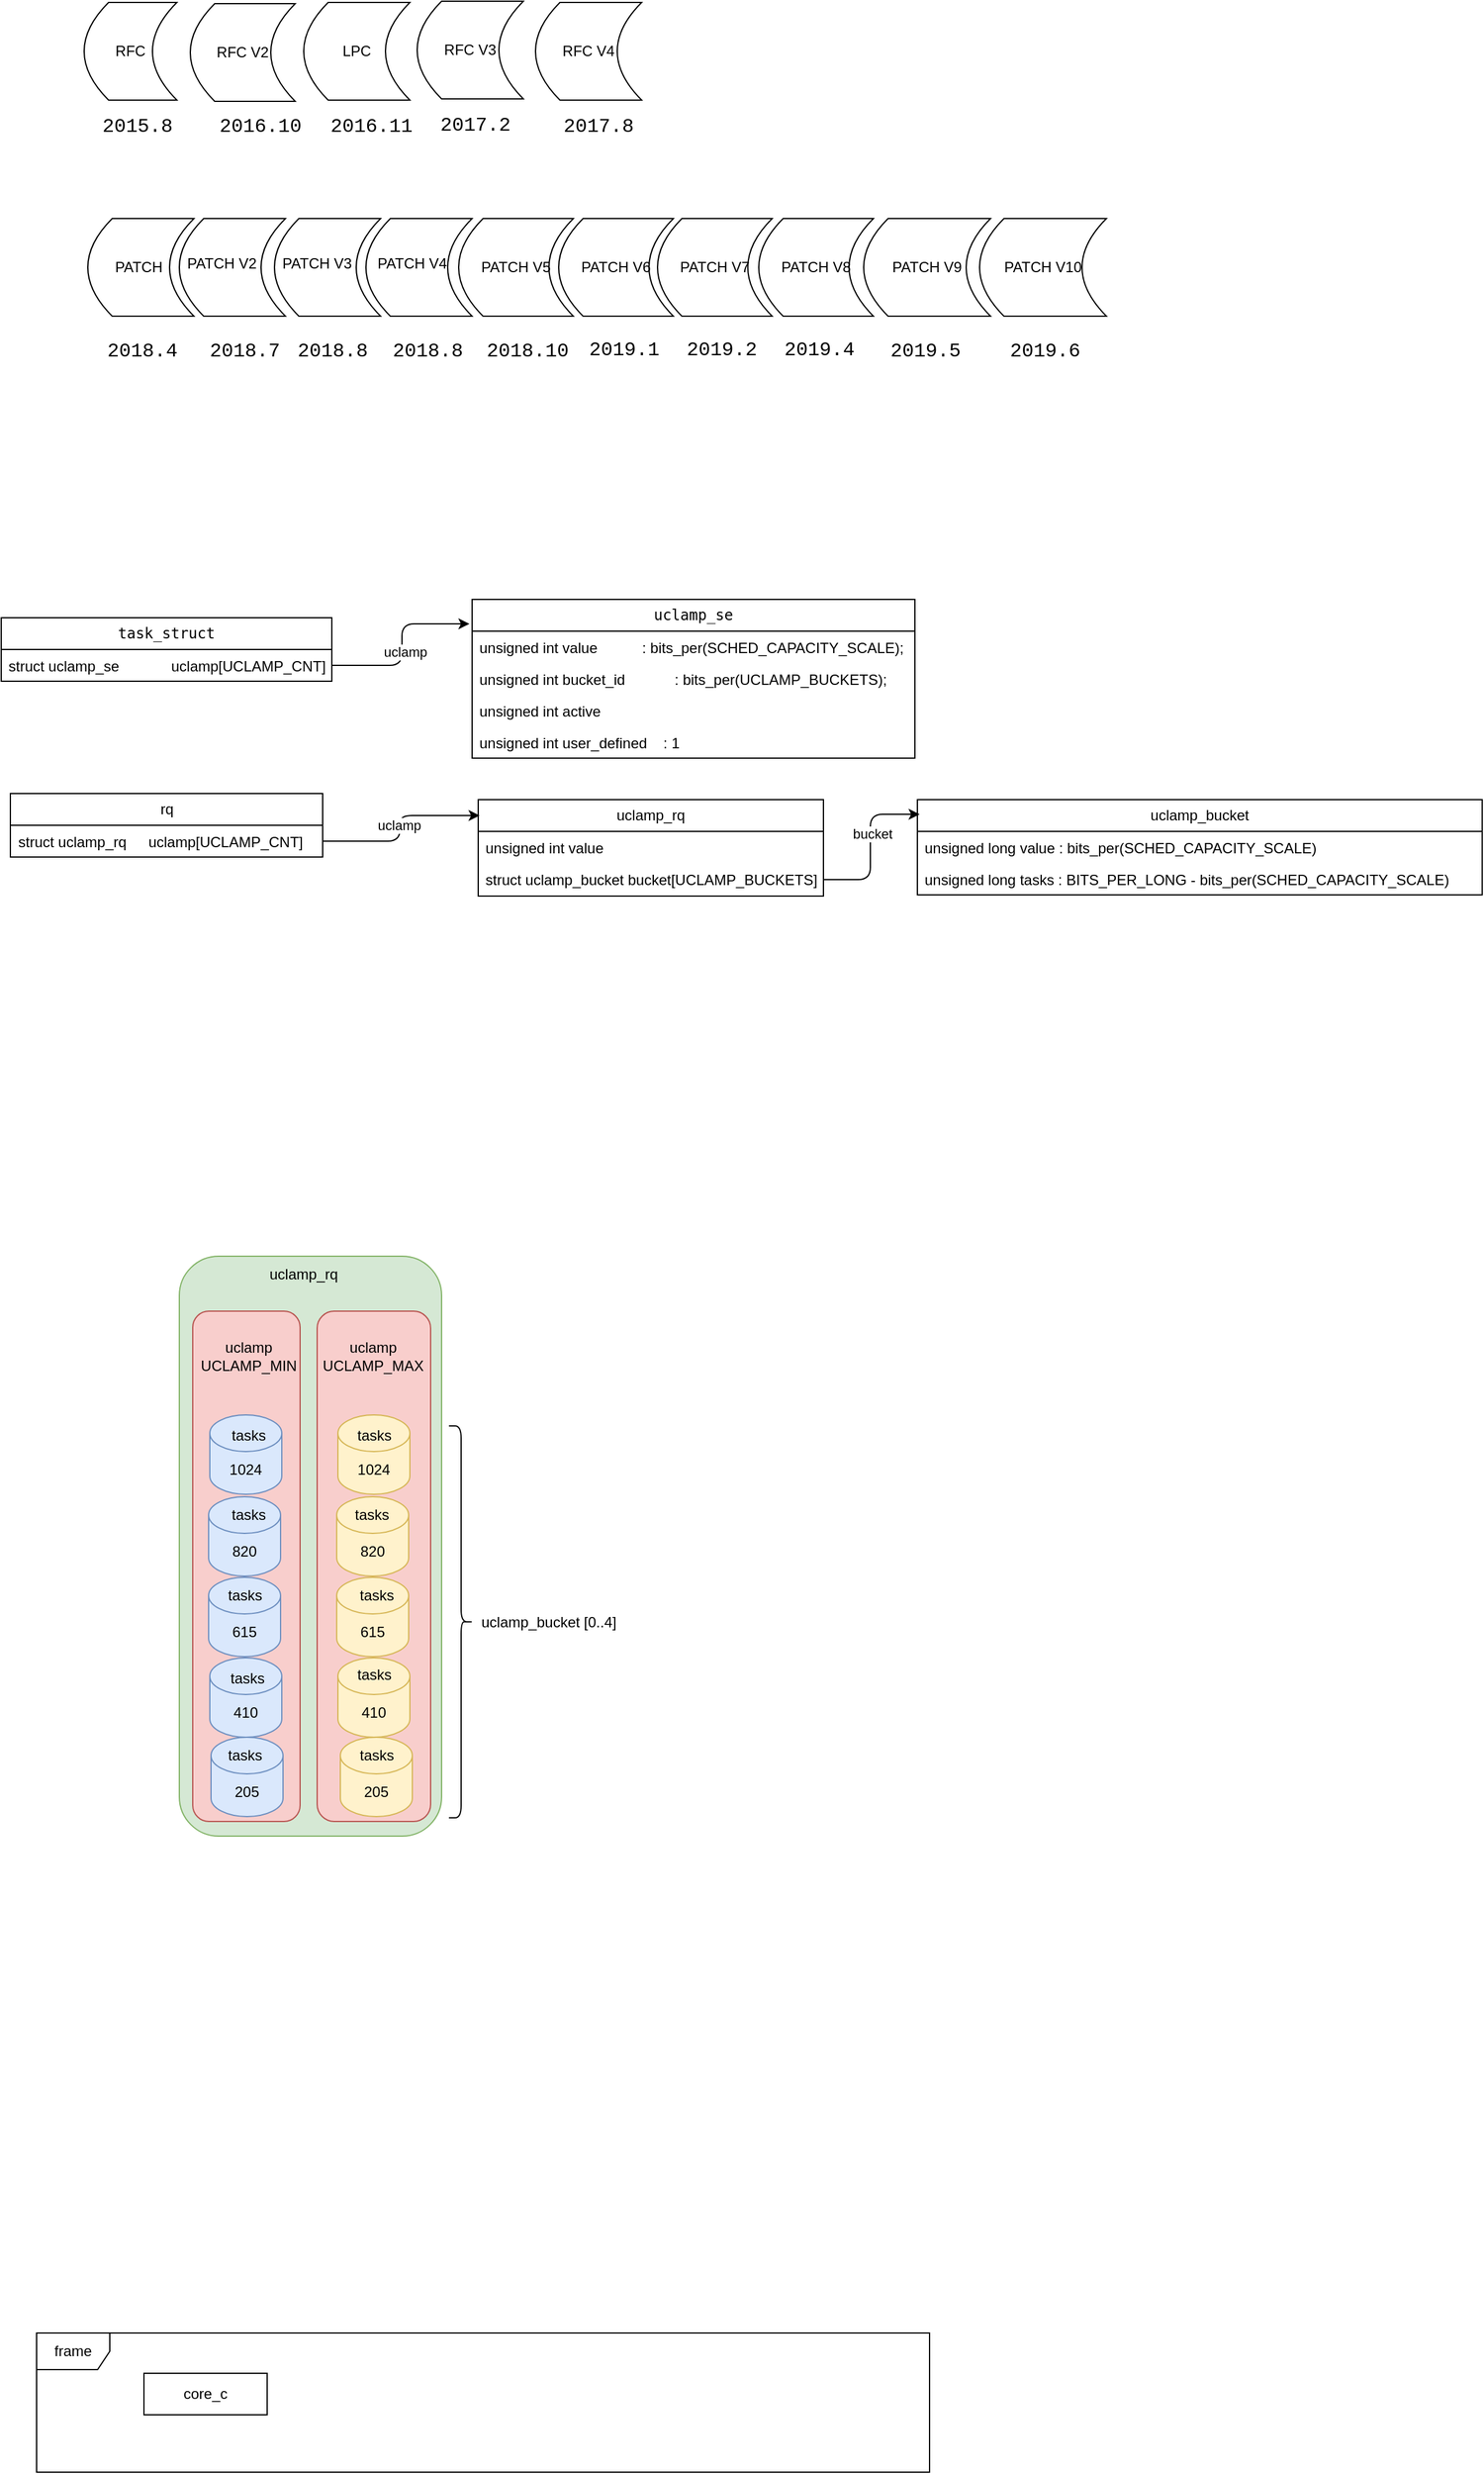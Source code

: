 <mxfile version="24.0.7" type="github">
  <diagram name="第 1 页" id="e5x21kg7gF92nxbEfZdq">
    <mxGraphModel dx="1690" dy="538" grid="0" gridSize="10" guides="1" tooltips="1" connect="1" arrows="1" fold="1" page="0" pageScale="1" pageWidth="827" pageHeight="1169" math="0" shadow="0">
      <root>
        <mxCell id="0" />
        <mxCell id="1" parent="0" />
        <mxCell id="yG9WN5KvBpkxPedQXZVm-14" value="" style="rounded=1;whiteSpace=wrap;html=1;fillColor=#d5e8d4;strokeColor=#82b366;" parent="1" vertex="1">
          <mxGeometry x="80" y="1208" width="215" height="475" as="geometry" />
        </mxCell>
        <mxCell id="JlvelSGT45dtCNbBCXED-2" value="RFC" style="shape=dataStorage;whiteSpace=wrap;html=1;fixedSize=1;" parent="1" vertex="1">
          <mxGeometry x="2" y="181" width="76" height="80" as="geometry" />
        </mxCell>
        <mxCell id="JlvelSGT45dtCNbBCXED-5" value="RFC V2" style="shape=dataStorage;whiteSpace=wrap;html=1;fixedSize=1;" parent="1" vertex="1">
          <mxGeometry x="89" y="182" width="86" height="80" as="geometry" />
        </mxCell>
        <mxCell id="JlvelSGT45dtCNbBCXED-6" value="RFC V3" style="shape=dataStorage;whiteSpace=wrap;html=1;fixedSize=1;" parent="1" vertex="1">
          <mxGeometry x="275" y="180" width="87" height="80" as="geometry" />
        </mxCell>
        <mxCell id="JlvelSGT45dtCNbBCXED-7" value="RFC V4" style="shape=dataStorage;whiteSpace=wrap;html=1;fixedSize=1;" parent="1" vertex="1">
          <mxGeometry x="372" y="181" width="87" height="80" as="geometry" />
        </mxCell>
        <mxCell id="JlvelSGT45dtCNbBCXED-8" value="&lt;span style=&quot;color: rgb(0, 0, 0); font-family: courier, monospace; font-size: medium; font-style: normal; font-variant-ligatures: normal; font-variant-caps: normal; font-weight: 400; letter-spacing: normal; orphans: 2; text-align: start; text-indent: 0px; text-transform: none; widows: 2; word-spacing: 0px; -webkit-text-stroke-width: 0px; white-space: normal; text-decoration-thickness: initial; text-decoration-style: initial; text-decoration-color: initial; display: inline !important; float: none;&quot;&gt;2015.8&lt;/span&gt;" style="text;whiteSpace=wrap;html=1;" parent="1" vertex="1">
          <mxGeometry x="15" y="267" width="42" height="31" as="geometry" />
        </mxCell>
        <mxCell id="JlvelSGT45dtCNbBCXED-9" value="&lt;font size=&quot;3&quot; face=&quot;courier, monospace&quot;&gt;2017.2&lt;/font&gt;" style="text;whiteSpace=wrap;html=1;" parent="1" vertex="1">
          <mxGeometry x="292" y="266" width="45" height="31" as="geometry" />
        </mxCell>
        <mxCell id="JlvelSGT45dtCNbBCXED-10" value="&lt;span style=&quot;color: rgb(0, 0, 0); font-family: courier, monospace; font-size: medium; font-style: normal; font-variant-ligatures: normal; font-variant-caps: normal; font-weight: 400; letter-spacing: normal; orphans: 2; text-align: start; text-indent: 0px; text-transform: none; widows: 2; word-spacing: 0px; -webkit-text-stroke-width: 0px; white-space: normal; text-decoration-thickness: initial; text-decoration-style: initial; text-decoration-color: initial; display: inline !important; float: none;&quot;&gt;2016.10&lt;/span&gt;" style="text;whiteSpace=wrap;html=1;" parent="1" vertex="1">
          <mxGeometry x="111" y="267" width="42" height="31" as="geometry" />
        </mxCell>
        <mxCell id="JlvelSGT45dtCNbBCXED-12" value="&lt;font size=&quot;3&quot; face=&quot;courier, monospace&quot;&gt;2017.8&lt;/font&gt;" style="text;whiteSpace=wrap;html=1;" parent="1" vertex="1">
          <mxGeometry x="393" y="267" width="45" height="31" as="geometry" />
        </mxCell>
        <mxCell id="JlvelSGT45dtCNbBCXED-13" value="LPC" style="shape=dataStorage;whiteSpace=wrap;html=1;fixedSize=1;" parent="1" vertex="1">
          <mxGeometry x="182" y="181" width="87" height="80" as="geometry" />
        </mxCell>
        <mxCell id="JlvelSGT45dtCNbBCXED-14" value="&lt;span style=&quot;color: rgb(0, 0, 0); font-family: courier, monospace; font-size: medium; font-style: normal; font-variant-ligatures: normal; font-variant-caps: normal; font-weight: 400; letter-spacing: normal; orphans: 2; text-align: start; text-indent: 0px; text-transform: none; widows: 2; word-spacing: 0px; -webkit-text-stroke-width: 0px; white-space: normal; text-decoration-thickness: initial; text-decoration-style: initial; text-decoration-color: initial; display: inline !important; float: none;&quot;&gt;2016.11&lt;/span&gt;" style="text;whiteSpace=wrap;html=1;" parent="1" vertex="1">
          <mxGeometry x="202" y="267" width="42" height="31" as="geometry" />
        </mxCell>
        <mxCell id="JlvelSGT45dtCNbBCXED-15" value="&lt;span style=&quot;color: rgba(0, 0, 0, 0); font-family: monospace; font-size: 0px; text-align: start; text-wrap: nowrap;&quot;&gt;PA&lt;/span&gt;" style="shape=dataStorage;whiteSpace=wrap;html=1;fixedSize=1;" parent="1" vertex="1">
          <mxGeometry x="80" y="358" width="87" height="80" as="geometry" />
        </mxCell>
        <mxCell id="JlvelSGT45dtCNbBCXED-16" value="PATCH&amp;nbsp;" style="shape=dataStorage;whiteSpace=wrap;html=1;fixedSize=1;" parent="1" vertex="1">
          <mxGeometry x="5" y="358" width="87" height="80" as="geometry" />
        </mxCell>
        <mxCell id="JlvelSGT45dtCNbBCXED-18" value="PATCH V2" style="text;html=1;align=center;verticalAlign=middle;whiteSpace=wrap;rounded=0;" parent="1" vertex="1">
          <mxGeometry x="85" y="380" width="60" height="30" as="geometry" />
        </mxCell>
        <mxCell id="JlvelSGT45dtCNbBCXED-19" value="&lt;span style=&quot;color: rgba(0, 0, 0, 0); font-family: monospace; font-size: 0px; text-align: start; text-wrap: nowrap;&quot;&gt;PA&lt;/span&gt;" style="shape=dataStorage;whiteSpace=wrap;html=1;fixedSize=1;" parent="1" vertex="1">
          <mxGeometry x="158" y="358" width="87" height="80" as="geometry" />
        </mxCell>
        <mxCell id="JlvelSGT45dtCNbBCXED-20" value="PATCH V3" style="text;html=1;align=center;verticalAlign=middle;whiteSpace=wrap;rounded=0;" parent="1" vertex="1">
          <mxGeometry x="163" y="380" width="60" height="30" as="geometry" />
        </mxCell>
        <mxCell id="JlvelSGT45dtCNbBCXED-21" value="&lt;span style=&quot;color: rgba(0, 0, 0, 0); font-family: monospace; font-size: 0px; text-align: start; text-wrap: nowrap;&quot;&gt;PA&lt;/span&gt;" style="shape=dataStorage;whiteSpace=wrap;html=1;fixedSize=1;" parent="1" vertex="1">
          <mxGeometry x="233" y="358" width="87" height="80" as="geometry" />
        </mxCell>
        <mxCell id="JlvelSGT45dtCNbBCXED-22" value="PATCH V4" style="text;html=1;align=center;verticalAlign=middle;whiteSpace=wrap;rounded=0;" parent="1" vertex="1">
          <mxGeometry x="241" y="380" width="60" height="30" as="geometry" />
        </mxCell>
        <mxCell id="JlvelSGT45dtCNbBCXED-30" value="PATCH V5" style="shape=dataStorage;whiteSpace=wrap;html=1;fixedSize=1;" parent="1" vertex="1">
          <mxGeometry x="309" y="358" width="94" height="80" as="geometry" />
        </mxCell>
        <mxCell id="JlvelSGT45dtCNbBCXED-32" value="PATCH V6" style="shape=dataStorage;whiteSpace=wrap;html=1;fixedSize=1;" parent="1" vertex="1">
          <mxGeometry x="391" y="358" width="94" height="80" as="geometry" />
        </mxCell>
        <mxCell id="JlvelSGT45dtCNbBCXED-33" value="PATCH V7" style="shape=dataStorage;whiteSpace=wrap;html=1;fixedSize=1;" parent="1" vertex="1">
          <mxGeometry x="472" y="358" width="94" height="80" as="geometry" />
        </mxCell>
        <mxCell id="JlvelSGT45dtCNbBCXED-34" value="PATCH V8" style="shape=dataStorage;whiteSpace=wrap;html=1;fixedSize=1;" parent="1" vertex="1">
          <mxGeometry x="555" y="358" width="94" height="80" as="geometry" />
        </mxCell>
        <mxCell id="JlvelSGT45dtCNbBCXED-35" value="PATCH V9" style="shape=dataStorage;whiteSpace=wrap;html=1;fixedSize=1;" parent="1" vertex="1">
          <mxGeometry x="641" y="358" width="104" height="80" as="geometry" />
        </mxCell>
        <mxCell id="JlvelSGT45dtCNbBCXED-36" value="PATCH V10" style="shape=dataStorage;whiteSpace=wrap;html=1;fixedSize=1;" parent="1" vertex="1">
          <mxGeometry x="736" y="358" width="104" height="80" as="geometry" />
        </mxCell>
        <mxCell id="JlvelSGT45dtCNbBCXED-42" value="&lt;span style=&quot;color: rgb(0, 0, 0); font-family: courier, monospace; font-size: medium; font-style: normal; font-variant-ligatures: normal; font-variant-caps: normal; font-weight: 400; letter-spacing: normal; orphans: 2; text-align: start; text-indent: 0px; text-transform: none; widows: 2; word-spacing: 0px; -webkit-text-stroke-width: 0px; white-space: normal; text-decoration-thickness: initial; text-decoration-style: initial; text-decoration-color: initial; display: inline !important; float: none;&quot;&gt;2018.4&lt;/span&gt;" style="text;whiteSpace=wrap;html=1;" parent="1" vertex="1">
          <mxGeometry x="19" y="451" width="42" height="31" as="geometry" />
        </mxCell>
        <mxCell id="JlvelSGT45dtCNbBCXED-43" value="&lt;span style=&quot;color: rgb(0, 0, 0); font-family: courier, monospace; font-size: medium; font-style: normal; font-variant-ligatures: normal; font-variant-caps: normal; font-weight: 400; letter-spacing: normal; orphans: 2; text-align: start; text-indent: 0px; text-transform: none; widows: 2; word-spacing: 0px; -webkit-text-stroke-width: 0px; white-space: normal; text-decoration-thickness: initial; text-decoration-style: initial; text-decoration-color: initial; display: inline !important; float: none;&quot;&gt;2018.7&lt;/span&gt;" style="text;whiteSpace=wrap;html=1;" parent="1" vertex="1">
          <mxGeometry x="102.5" y="451" width="42" height="31" as="geometry" />
        </mxCell>
        <mxCell id="JlvelSGT45dtCNbBCXED-44" value="&lt;span style=&quot;color: rgb(0, 0, 0); font-family: courier, monospace; font-size: medium; font-style: normal; font-variant-ligatures: normal; font-variant-caps: normal; font-weight: 400; letter-spacing: normal; orphans: 2; text-align: start; text-indent: 0px; text-transform: none; widows: 2; word-spacing: 0px; -webkit-text-stroke-width: 0px; white-space: normal; text-decoration-thickness: initial; text-decoration-style: initial; text-decoration-color: initial; display: inline !important; float: none;&quot;&gt;2018.8&lt;/span&gt;" style="text;whiteSpace=wrap;html=1;" parent="1" vertex="1">
          <mxGeometry x="175" y="451" width="42" height="31" as="geometry" />
        </mxCell>
        <mxCell id="JlvelSGT45dtCNbBCXED-45" value="&lt;span style=&quot;color: rgb(0, 0, 0); font-family: courier, monospace; font-size: medium; font-style: normal; font-variant-ligatures: normal; font-variant-caps: normal; font-weight: 400; letter-spacing: normal; orphans: 2; text-align: start; text-indent: 0px; text-transform: none; widows: 2; word-spacing: 0px; -webkit-text-stroke-width: 0px; white-space: normal; text-decoration-thickness: initial; text-decoration-style: initial; text-decoration-color: initial; display: inline !important; float: none;&quot;&gt;2018.8&lt;/span&gt;" style="text;whiteSpace=wrap;html=1;" parent="1" vertex="1">
          <mxGeometry x="253" y="451" width="42" height="31" as="geometry" />
        </mxCell>
        <mxCell id="JlvelSGT45dtCNbBCXED-46" value="&lt;span style=&quot;color: rgb(0, 0, 0); font-family: courier, monospace; font-size: medium; font-style: normal; font-variant-ligatures: normal; font-variant-caps: normal; font-weight: 400; letter-spacing: normal; orphans: 2; text-align: start; text-indent: 0px; text-transform: none; widows: 2; word-spacing: 0px; -webkit-text-stroke-width: 0px; white-space: normal; text-decoration-thickness: initial; text-decoration-style: initial; text-decoration-color: initial; display: inline !important; float: none;&quot;&gt;2018.10&lt;/span&gt;" style="text;whiteSpace=wrap;html=1;" parent="1" vertex="1">
          <mxGeometry x="330" y="451" width="42" height="31" as="geometry" />
        </mxCell>
        <mxCell id="JlvelSGT45dtCNbBCXED-48" value="&lt;span style=&quot;color: rgb(0, 0, 0); font-family: courier, monospace; font-size: medium; font-style: normal; font-variant-ligatures: normal; font-variant-caps: normal; font-weight: 400; letter-spacing: normal; orphans: 2; text-align: start; text-indent: 0px; text-transform: none; widows: 2; word-spacing: 0px; -webkit-text-stroke-width: 0px; white-space: normal; text-decoration-thickness: initial; text-decoration-style: initial; text-decoration-color: initial; display: inline !important; float: none;&quot;&gt;2019.1&lt;/span&gt;" style="text;whiteSpace=wrap;html=1;" parent="1" vertex="1">
          <mxGeometry x="414" y="450" width="42" height="31" as="geometry" />
        </mxCell>
        <mxCell id="JlvelSGT45dtCNbBCXED-49" value="&lt;span style=&quot;color: rgb(0, 0, 0); font-family: courier, monospace; font-size: medium; font-style: normal; font-variant-ligatures: normal; font-variant-caps: normal; font-weight: 400; letter-spacing: normal; orphans: 2; text-align: start; text-indent: 0px; text-transform: none; widows: 2; word-spacing: 0px; -webkit-text-stroke-width: 0px; white-space: normal; text-decoration-thickness: initial; text-decoration-style: initial; text-decoration-color: initial; display: inline !important; float: none;&quot;&gt;2019.2&lt;/span&gt;" style="text;whiteSpace=wrap;html=1;" parent="1" vertex="1">
          <mxGeometry x="494" y="450" width="42" height="31" as="geometry" />
        </mxCell>
        <mxCell id="JlvelSGT45dtCNbBCXED-50" value="&lt;span style=&quot;color: rgb(0, 0, 0); font-family: courier, monospace; font-size: medium; font-style: normal; font-variant-ligatures: normal; font-variant-caps: normal; font-weight: 400; letter-spacing: normal; orphans: 2; text-align: start; text-indent: 0px; text-transform: none; widows: 2; word-spacing: 0px; -webkit-text-stroke-width: 0px; white-space: normal; text-decoration-thickness: initial; text-decoration-style: initial; text-decoration-color: initial; display: inline !important; float: none;&quot;&gt;2019.4&lt;/span&gt;" style="text;whiteSpace=wrap;html=1;" parent="1" vertex="1">
          <mxGeometry x="574" y="450" width="42" height="31" as="geometry" />
        </mxCell>
        <mxCell id="JlvelSGT45dtCNbBCXED-51" value="&lt;span style=&quot;color: rgb(0, 0, 0); font-family: courier, monospace; font-size: medium; font-style: normal; font-variant-ligatures: normal; font-variant-caps: normal; font-weight: 400; letter-spacing: normal; orphans: 2; text-align: start; text-indent: 0px; text-transform: none; widows: 2; word-spacing: 0px; -webkit-text-stroke-width: 0px; white-space: normal; text-decoration-thickness: initial; text-decoration-style: initial; text-decoration-color: initial; display: inline !important; float: none;&quot;&gt;2019.5&lt;/span&gt;" style="text;whiteSpace=wrap;html=1;" parent="1" vertex="1">
          <mxGeometry x="661" y="451" width="42" height="31" as="geometry" />
        </mxCell>
        <mxCell id="JlvelSGT45dtCNbBCXED-52" value="&lt;span style=&quot;color: rgb(0, 0, 0); font-family: courier, monospace; font-size: medium; font-style: normal; font-variant-ligatures: normal; font-variant-caps: normal; font-weight: 400; letter-spacing: normal; orphans: 2; text-align: start; text-indent: 0px; text-transform: none; widows: 2; word-spacing: 0px; -webkit-text-stroke-width: 0px; white-space: normal; text-decoration-thickness: initial; text-decoration-style: initial; text-decoration-color: initial; display: inline !important; float: none;&quot;&gt;2019.6&lt;/span&gt;" style="text;whiteSpace=wrap;html=1;" parent="1" vertex="1">
          <mxGeometry x="759" y="451" width="42" height="31" as="geometry" />
        </mxCell>
        <mxCell id="AGxBy_S6eStLedKQcRY--1" value="&lt;pre id=&quot;b&quot;&gt;&lt;span class=&quot;add&quot;&gt;uclamp_se&lt;/span&gt;&lt;/pre&gt;" style="swimlane;fontStyle=0;childLayout=stackLayout;horizontal=1;startSize=26;fillColor=none;horizontalStack=0;resizeParent=1;resizeParentMax=0;resizeLast=0;collapsible=1;marginBottom=0;whiteSpace=wrap;html=1;" parent="1" vertex="1">
          <mxGeometry x="320" y="670" width="363" height="130" as="geometry" />
        </mxCell>
        <mxCell id="AGxBy_S6eStLedKQcRY--3" value="unsigned int value&lt;span style=&quot;white-space:pre&quot;&gt;&#x9;&#x9;&lt;/span&gt;: bits_per(SCHED_CAPACITY_SCALE);" style="text;strokeColor=none;fillColor=none;align=left;verticalAlign=top;spacingLeft=4;spacingRight=4;overflow=hidden;rotatable=0;points=[[0,0.5],[1,0.5]];portConstraint=eastwest;whiteSpace=wrap;html=1;" parent="AGxBy_S6eStLedKQcRY--1" vertex="1">
          <mxGeometry y="26" width="363" height="26" as="geometry" />
        </mxCell>
        <mxCell id="AGxBy_S6eStLedKQcRY--4" value="unsigned int bucket_id&lt;span style=&quot;white-space:pre&quot;&gt;&#x9;&#x9;&lt;/span&gt;: bits_per(UCLAMP_BUCKETS);" style="text;strokeColor=none;fillColor=none;align=left;verticalAlign=top;spacingLeft=4;spacingRight=4;overflow=hidden;rotatable=0;points=[[0,0.5],[1,0.5]];portConstraint=eastwest;whiteSpace=wrap;html=1;" parent="AGxBy_S6eStLedKQcRY--1" vertex="1">
          <mxGeometry y="52" width="363" height="26" as="geometry" />
        </mxCell>
        <mxCell id="AGxBy_S6eStLedKQcRY--33" value="unsigned int active" style="text;strokeColor=none;fillColor=none;align=left;verticalAlign=top;spacingLeft=4;spacingRight=4;overflow=hidden;rotatable=0;points=[[0,0.5],[1,0.5]];portConstraint=eastwest;whiteSpace=wrap;html=1;" parent="AGxBy_S6eStLedKQcRY--1" vertex="1">
          <mxGeometry y="78" width="363" height="26" as="geometry" />
        </mxCell>
        <mxCell id="xmPdKLK6TbQaqbUUXzEx-1" value="unsigned int user_defined&amp;nbsp;&amp;nbsp; &amp;nbsp;: 1" style="text;strokeColor=none;fillColor=none;align=left;verticalAlign=top;spacingLeft=4;spacingRight=4;overflow=hidden;rotatable=0;points=[[0,0.5],[1,0.5]];portConstraint=eastwest;whiteSpace=wrap;html=1;" vertex="1" parent="AGxBy_S6eStLedKQcRY--1">
          <mxGeometry y="104" width="363" height="26" as="geometry" />
        </mxCell>
        <mxCell id="AGxBy_S6eStLedKQcRY--5" value="&lt;pre id=&quot;b&quot;&gt;&lt;span class=&quot;hunk&quot;&gt;task_struct&lt;/span&gt;&lt;/pre&gt;" style="swimlane;fontStyle=0;childLayout=stackLayout;horizontal=1;startSize=26;fillColor=none;horizontalStack=0;resizeParent=1;resizeParentMax=0;resizeLast=0;collapsible=1;marginBottom=0;whiteSpace=wrap;html=1;" parent="1" vertex="1">
          <mxGeometry x="-66" y="685" width="271" height="52" as="geometry" />
        </mxCell>
        <mxCell id="AGxBy_S6eStLedKQcRY--6" value="struct uclamp_se&lt;span style=&quot;white-space:pre&quot;&gt;&#x9;&#x9;&lt;/span&gt;uclamp[UCLAMP_CNT]" style="text;strokeColor=none;fillColor=none;align=left;verticalAlign=top;spacingLeft=4;spacingRight=4;overflow=hidden;rotatable=0;points=[[0,0.5],[1,0.5]];portConstraint=eastwest;whiteSpace=wrap;html=1;" parent="AGxBy_S6eStLedKQcRY--5" vertex="1">
          <mxGeometry y="26" width="271" height="26" as="geometry" />
        </mxCell>
        <mxCell id="AGxBy_S6eStLedKQcRY--9" style="edgeStyle=orthogonalEdgeStyle;rounded=1;orthogonalLoop=1;jettySize=auto;html=1;entryX=-0.006;entryY=0.154;entryDx=0;entryDy=0;entryPerimeter=0;curved=0;" parent="1" source="AGxBy_S6eStLedKQcRY--6" target="AGxBy_S6eStLedKQcRY--1" edge="1">
          <mxGeometry relative="1" as="geometry" />
        </mxCell>
        <mxCell id="AGxBy_S6eStLedKQcRY--10" value="uclamp" style="edgeLabel;html=1;align=center;verticalAlign=middle;resizable=0;points=[];" parent="AGxBy_S6eStLedKQcRY--9" vertex="1" connectable="0">
          <mxGeometry x="-0.051" y="-1" relative="1" as="geometry">
            <mxPoint x="1" y="1" as="offset" />
          </mxGeometry>
        </mxCell>
        <mxCell id="AGxBy_S6eStLedKQcRY--11" value="frame" style="shape=umlFrame;whiteSpace=wrap;html=1;pointerEvents=0;" parent="1" vertex="1">
          <mxGeometry x="-37" y="2090" width="732" height="114" as="geometry" />
        </mxCell>
        <mxCell id="AGxBy_S6eStLedKQcRY--16" value="core_c" style="html=1;whiteSpace=wrap;" parent="1" vertex="1">
          <mxGeometry x="51" y="2123" width="101" height="34" as="geometry" />
        </mxCell>
        <mxCell id="AGxBy_S6eStLedKQcRY--17" value="rq" style="swimlane;fontStyle=0;childLayout=stackLayout;horizontal=1;startSize=26;fillColor=none;horizontalStack=0;resizeParent=1;resizeParentMax=0;resizeLast=0;collapsible=1;marginBottom=0;whiteSpace=wrap;html=1;" parent="1" vertex="1">
          <mxGeometry x="-58.5" y="829" width="256" height="52" as="geometry" />
        </mxCell>
        <mxCell id="AGxBy_S6eStLedKQcRY--18" value="struct uclamp_rq&lt;span style=&quot;white-space:pre&quot;&gt;&#x9;&lt;/span&gt;uclamp[UCLAMP_CNT]" style="text;strokeColor=none;fillColor=none;align=left;verticalAlign=top;spacingLeft=4;spacingRight=4;overflow=hidden;rotatable=0;points=[[0,0.5],[1,0.5]];portConstraint=eastwest;whiteSpace=wrap;html=1;" parent="AGxBy_S6eStLedKQcRY--17" vertex="1">
          <mxGeometry y="26" width="256" height="26" as="geometry" />
        </mxCell>
        <mxCell id="AGxBy_S6eStLedKQcRY--21" value="uclamp_rq" style="swimlane;fontStyle=0;childLayout=stackLayout;horizontal=1;startSize=26;fillColor=none;horizontalStack=0;resizeParent=1;resizeParentMax=0;resizeLast=0;collapsible=1;marginBottom=0;whiteSpace=wrap;html=1;" parent="1" vertex="1">
          <mxGeometry x="325" y="834" width="283" height="79" as="geometry" />
        </mxCell>
        <mxCell id="AGxBy_S6eStLedKQcRY--22" value="unsigned int value" style="text;strokeColor=none;fillColor=none;align=left;verticalAlign=top;spacingLeft=4;spacingRight=4;overflow=hidden;rotatable=0;points=[[0,0.5],[1,0.5]];portConstraint=eastwest;whiteSpace=wrap;html=1;" parent="AGxBy_S6eStLedKQcRY--21" vertex="1">
          <mxGeometry y="26" width="283" height="26" as="geometry" />
        </mxCell>
        <mxCell id="AGxBy_S6eStLedKQcRY--23" value="struct uclamp_bucket bucket[UCLAMP_BUCKETS]" style="text;strokeColor=none;fillColor=none;align=left;verticalAlign=top;spacingLeft=4;spacingRight=4;overflow=hidden;rotatable=0;points=[[0,0.5],[1,0.5]];portConstraint=eastwest;whiteSpace=wrap;html=1;" parent="AGxBy_S6eStLedKQcRY--21" vertex="1">
          <mxGeometry y="52" width="283" height="27" as="geometry" />
        </mxCell>
        <mxCell id="AGxBy_S6eStLedKQcRY--25" style="edgeStyle=orthogonalEdgeStyle;rounded=1;orthogonalLoop=1;jettySize=auto;html=1;entryX=0.004;entryY=0.165;entryDx=0;entryDy=0;entryPerimeter=0;curved=0;" parent="1" source="AGxBy_S6eStLedKQcRY--18" target="AGxBy_S6eStLedKQcRY--21" edge="1">
          <mxGeometry relative="1" as="geometry">
            <Array as="points">
              <mxPoint x="261" y="868" />
              <mxPoint x="261" y="847" />
            </Array>
          </mxGeometry>
        </mxCell>
        <mxCell id="AGxBy_S6eStLedKQcRY--26" value="uclamp" style="edgeLabel;html=1;align=center;verticalAlign=middle;resizable=0;points=[];" parent="AGxBy_S6eStLedKQcRY--25" vertex="1" connectable="0">
          <mxGeometry x="0.036" y="1" relative="1" as="geometry">
            <mxPoint y="1" as="offset" />
          </mxGeometry>
        </mxCell>
        <mxCell id="AGxBy_S6eStLedKQcRY--27" value="uclamp_bucket" style="swimlane;fontStyle=0;childLayout=stackLayout;horizontal=1;startSize=26;fillColor=none;horizontalStack=0;resizeParent=1;resizeParentMax=0;resizeLast=0;collapsible=1;marginBottom=0;whiteSpace=wrap;html=1;" parent="1" vertex="1">
          <mxGeometry x="685" y="834" width="463" height="78" as="geometry" />
        </mxCell>
        <mxCell id="AGxBy_S6eStLedKQcRY--28" value="unsigned long value : bits_per(SCHED_CAPACITY_SCALE)" style="text;strokeColor=none;fillColor=none;align=left;verticalAlign=top;spacingLeft=4;spacingRight=4;overflow=hidden;rotatable=0;points=[[0,0.5],[1,0.5]];portConstraint=eastwest;whiteSpace=wrap;html=1;" parent="AGxBy_S6eStLedKQcRY--27" vertex="1">
          <mxGeometry y="26" width="463" height="26" as="geometry" />
        </mxCell>
        <mxCell id="AGxBy_S6eStLedKQcRY--29" value="unsigned long tasks : BITS_PER_LONG - bits_per(SCHED_CAPACITY_SCALE)" style="text;strokeColor=none;fillColor=none;align=left;verticalAlign=top;spacingLeft=4;spacingRight=4;overflow=hidden;rotatable=0;points=[[0,0.5],[1,0.5]];portConstraint=eastwest;whiteSpace=wrap;html=1;" parent="AGxBy_S6eStLedKQcRY--27" vertex="1">
          <mxGeometry y="52" width="463" height="26" as="geometry" />
        </mxCell>
        <mxCell id="AGxBy_S6eStLedKQcRY--31" style="edgeStyle=orthogonalEdgeStyle;rounded=1;orthogonalLoop=1;jettySize=auto;html=1;entryX=0.004;entryY=0.154;entryDx=0;entryDy=0;entryPerimeter=0;curved=0;" parent="1" source="AGxBy_S6eStLedKQcRY--23" target="AGxBy_S6eStLedKQcRY--27" edge="1">
          <mxGeometry relative="1" as="geometry" />
        </mxCell>
        <mxCell id="AGxBy_S6eStLedKQcRY--32" value="bucket" style="edgeLabel;html=1;align=center;verticalAlign=middle;resizable=0;points=[];" parent="AGxBy_S6eStLedKQcRY--31" vertex="1" connectable="0">
          <mxGeometry x="0.148" relative="1" as="geometry">
            <mxPoint x="1" as="offset" />
          </mxGeometry>
        </mxCell>
        <mxCell id="yG9WN5KvBpkxPedQXZVm-2" value="" style="rounded=1;whiteSpace=wrap;html=1;fillColor=#f8cecc;strokeColor=#b85450;" parent="1" vertex="1">
          <mxGeometry x="91" y="1253" width="88" height="418" as="geometry" />
        </mxCell>
        <mxCell id="yG9WN5KvBpkxPedQXZVm-3" value="1024" style="shape=cylinder3;whiteSpace=wrap;html=1;boundedLbl=1;backgroundOutline=1;size=15;fillColor=#dae8fc;strokeColor=#6c8ebf;" parent="1" vertex="1">
          <mxGeometry x="105" y="1338" width="59" height="65" as="geometry" />
        </mxCell>
        <mxCell id="yG9WN5KvBpkxPedQXZVm-4" value="820" style="shape=cylinder3;whiteSpace=wrap;html=1;boundedLbl=1;backgroundOutline=1;size=15;fillColor=#dae8fc;strokeColor=#6c8ebf;" parent="1" vertex="1">
          <mxGeometry x="104" y="1405" width="59" height="65" as="geometry" />
        </mxCell>
        <mxCell id="yG9WN5KvBpkxPedQXZVm-5" value="615" style="shape=cylinder3;whiteSpace=wrap;html=1;boundedLbl=1;backgroundOutline=1;size=15;fillColor=#dae8fc;strokeColor=#6c8ebf;" parent="1" vertex="1">
          <mxGeometry x="104" y="1471" width="59" height="65" as="geometry" />
        </mxCell>
        <mxCell id="yG9WN5KvBpkxPedQXZVm-6" value="410" style="shape=cylinder3;whiteSpace=wrap;html=1;boundedLbl=1;backgroundOutline=1;size=15;fillColor=#dae8fc;strokeColor=#6c8ebf;" parent="1" vertex="1">
          <mxGeometry x="105" y="1537" width="59" height="65" as="geometry" />
        </mxCell>
        <mxCell id="yG9WN5KvBpkxPedQXZVm-7" value="205" style="shape=cylinder3;whiteSpace=wrap;html=1;boundedLbl=1;backgroundOutline=1;size=15;fillColor=#dae8fc;strokeColor=#6c8ebf;" parent="1" vertex="1">
          <mxGeometry x="106" y="1602" width="59" height="65" as="geometry" />
        </mxCell>
        <mxCell id="yG9WN5KvBpkxPedQXZVm-8" value="" style="rounded=1;whiteSpace=wrap;html=1;fillColor=#f8cecc;strokeColor=#b85450;" parent="1" vertex="1">
          <mxGeometry x="193" y="1253" width="93" height="418" as="geometry" />
        </mxCell>
        <mxCell id="yG9WN5KvBpkxPedQXZVm-9" value="1024" style="shape=cylinder3;whiteSpace=wrap;html=1;boundedLbl=1;backgroundOutline=1;size=15;fillColor=#fff2cc;strokeColor=#d6b656;" parent="1" vertex="1">
          <mxGeometry x="210" y="1338" width="59" height="65" as="geometry" />
        </mxCell>
        <mxCell id="yG9WN5KvBpkxPedQXZVm-10" value="820" style="shape=cylinder3;whiteSpace=wrap;html=1;boundedLbl=1;backgroundOutline=1;size=15;fillColor=#fff2cc;strokeColor=#d6b656;" parent="1" vertex="1">
          <mxGeometry x="209" y="1405" width="59" height="65" as="geometry" />
        </mxCell>
        <mxCell id="yG9WN5KvBpkxPedQXZVm-11" value="615" style="shape=cylinder3;whiteSpace=wrap;html=1;boundedLbl=1;backgroundOutline=1;size=15;fillColor=#fff2cc;strokeColor=#d6b656;" parent="1" vertex="1">
          <mxGeometry x="209" y="1471" width="59" height="65" as="geometry" />
        </mxCell>
        <mxCell id="yG9WN5KvBpkxPedQXZVm-12" value="410" style="shape=cylinder3;whiteSpace=wrap;html=1;boundedLbl=1;backgroundOutline=1;size=15;fillColor=#fff2cc;strokeColor=#d6b656;" parent="1" vertex="1">
          <mxGeometry x="210" y="1537" width="59" height="65" as="geometry" />
        </mxCell>
        <mxCell id="yG9WN5KvBpkxPedQXZVm-13" value="205" style="shape=cylinder3;whiteSpace=wrap;html=1;boundedLbl=1;backgroundOutline=1;size=15;fillColor=#fff2cc;strokeColor=#d6b656;" parent="1" vertex="1">
          <mxGeometry x="212" y="1602" width="59" height="65" as="geometry" />
        </mxCell>
        <mxCell id="yG9WN5KvBpkxPedQXZVm-15" value="uclamp&lt;div&gt;UCLAMP_MIN&lt;/div&gt;" style="text;html=1;align=center;verticalAlign=middle;whiteSpace=wrap;rounded=0;" parent="1" vertex="1">
          <mxGeometry x="97.5" y="1275" width="78" height="30" as="geometry" />
        </mxCell>
        <mxCell id="yG9WN5KvBpkxPedQXZVm-16" value="uclamp&lt;div&gt;UCLAMP_MAX&lt;/div&gt;" style="text;html=1;align=center;verticalAlign=middle;whiteSpace=wrap;rounded=0;" parent="1" vertex="1">
          <mxGeometry x="197.5" y="1275" width="82" height="30" as="geometry" />
        </mxCell>
        <mxCell id="yG9WN5KvBpkxPedQXZVm-17" value="uclamp_rq" style="text;html=1;align=center;verticalAlign=middle;whiteSpace=wrap;rounded=0;" parent="1" vertex="1">
          <mxGeometry x="152" y="1208" width="60" height="30" as="geometry" />
        </mxCell>
        <mxCell id="yG9WN5KvBpkxPedQXZVm-19" value="" style="shape=curlyBracket;whiteSpace=wrap;html=1;rounded=1;flipH=1;labelPosition=right;verticalLabelPosition=middle;align=left;verticalAlign=middle;" parent="1" vertex="1">
          <mxGeometry x="301" y="1347" width="20" height="321" as="geometry" />
        </mxCell>
        <mxCell id="yG9WN5KvBpkxPedQXZVm-20" value="&lt;span style=&quot;text-align: left;&quot;&gt;uclamp_bucket&amp;nbsp;&lt;/span&gt;[0..4]" style="text;html=1;align=center;verticalAlign=middle;whiteSpace=wrap;rounded=0;" parent="1" vertex="1">
          <mxGeometry x="325" y="1493" width="116" height="30" as="geometry" />
        </mxCell>
        <mxCell id="yG9WN5KvBpkxPedQXZVm-21" value="tasks" style="text;html=1;align=center;verticalAlign=middle;whiteSpace=wrap;rounded=0;" parent="1" vertex="1">
          <mxGeometry x="107" y="1340" width="60" height="30" as="geometry" />
        </mxCell>
        <mxCell id="yG9WN5KvBpkxPedQXZVm-22" value="tasks" style="text;html=1;align=center;verticalAlign=middle;whiteSpace=wrap;rounded=0;" parent="1" vertex="1">
          <mxGeometry x="210" y="1340" width="60" height="30" as="geometry" />
        </mxCell>
        <mxCell id="yG9WN5KvBpkxPedQXZVm-23" value="tasks" style="text;html=1;align=center;verticalAlign=middle;whiteSpace=wrap;rounded=0;" parent="1" vertex="1">
          <mxGeometry x="107" y="1405" width="60" height="30" as="geometry" />
        </mxCell>
        <mxCell id="yG9WN5KvBpkxPedQXZVm-24" value="tasks" style="text;html=1;align=center;verticalAlign=middle;whiteSpace=wrap;rounded=0;" parent="1" vertex="1">
          <mxGeometry x="103.5" y="1471" width="60" height="30" as="geometry" />
        </mxCell>
        <mxCell id="yG9WN5KvBpkxPedQXZVm-25" value="tasks" style="text;html=1;align=center;verticalAlign=middle;whiteSpace=wrap;rounded=0;" parent="1" vertex="1">
          <mxGeometry x="105.5" y="1539" width="60" height="30" as="geometry" />
        </mxCell>
        <mxCell id="yG9WN5KvBpkxPedQXZVm-26" value="tasks" style="text;html=1;align=center;verticalAlign=middle;whiteSpace=wrap;rounded=0;" parent="1" vertex="1">
          <mxGeometry x="103.5" y="1602" width="60" height="30" as="geometry" />
        </mxCell>
        <mxCell id="yG9WN5KvBpkxPedQXZVm-27" value="tasks" style="text;html=1;align=center;verticalAlign=middle;whiteSpace=wrap;rounded=0;" parent="1" vertex="1">
          <mxGeometry x="208" y="1405" width="60" height="30" as="geometry" />
        </mxCell>
        <mxCell id="yG9WN5KvBpkxPedQXZVm-28" value="tasks" style="text;html=1;align=center;verticalAlign=middle;whiteSpace=wrap;rounded=0;" parent="1" vertex="1">
          <mxGeometry x="212" y="1471" width="60" height="30" as="geometry" />
        </mxCell>
        <mxCell id="yG9WN5KvBpkxPedQXZVm-29" value="tasks" style="text;html=1;align=center;verticalAlign=middle;whiteSpace=wrap;rounded=0;" parent="1" vertex="1">
          <mxGeometry x="209.5" y="1536" width="60" height="30" as="geometry" />
        </mxCell>
        <mxCell id="yG9WN5KvBpkxPedQXZVm-30" value="tasks" style="text;html=1;align=center;verticalAlign=middle;whiteSpace=wrap;rounded=0;" parent="1" vertex="1">
          <mxGeometry x="212" y="1602" width="60" height="30" as="geometry" />
        </mxCell>
      </root>
    </mxGraphModel>
  </diagram>
</mxfile>
